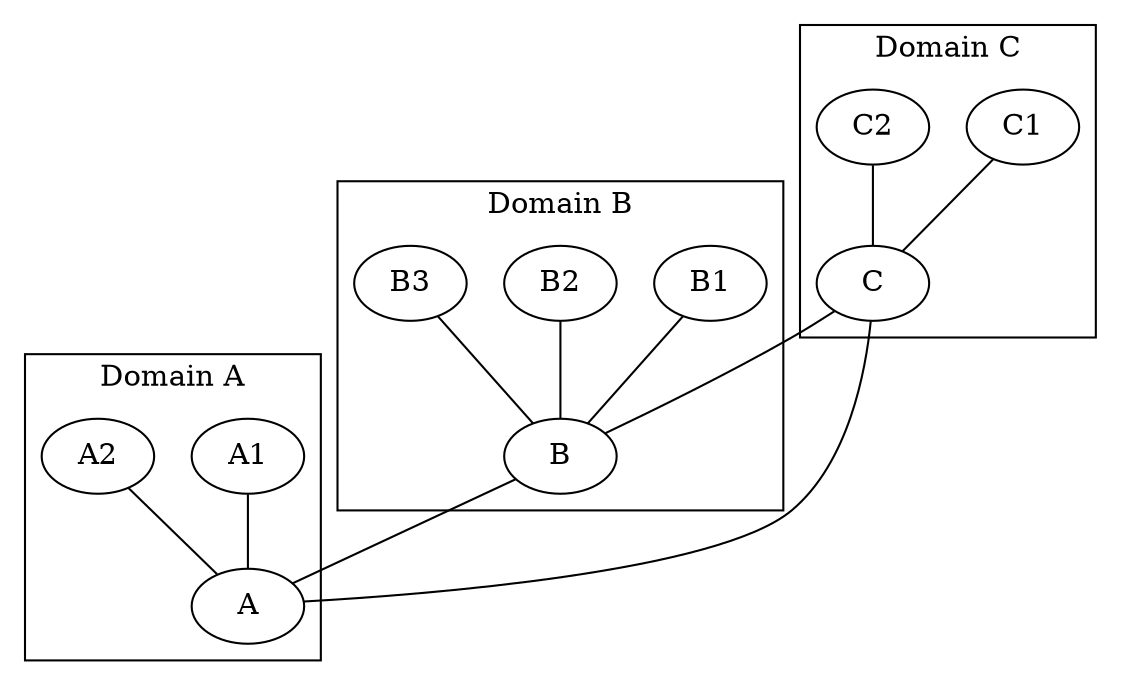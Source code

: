 graph {
	rank=LR
	subgraph cluster_A {
		label="Domain A";
		A;
		A1;
		A2;

		A1 -- A;
		A2 -- A;
	}

	subgraph cluster_B {
		label="Domain B";
		B;
		B1;
		B2;
		B3;

		B1 -- B;
		B2 -- B;
		B3 -- B;
	}

	subgraph cluster_C {
		label="Domain C";
		C;
		C1;
		C2;

		C1 -- C;
		C2 -- C;
	}

	
	C -- B;
	B -- A;
	C -- A;
	

}